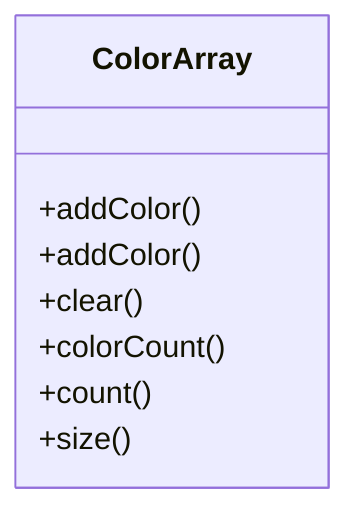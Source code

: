 classDiagram
    class ColorArray {
        +addColor()
        +addColor()
        +clear()
        +colorCount()
        +count()
        +size()
    }